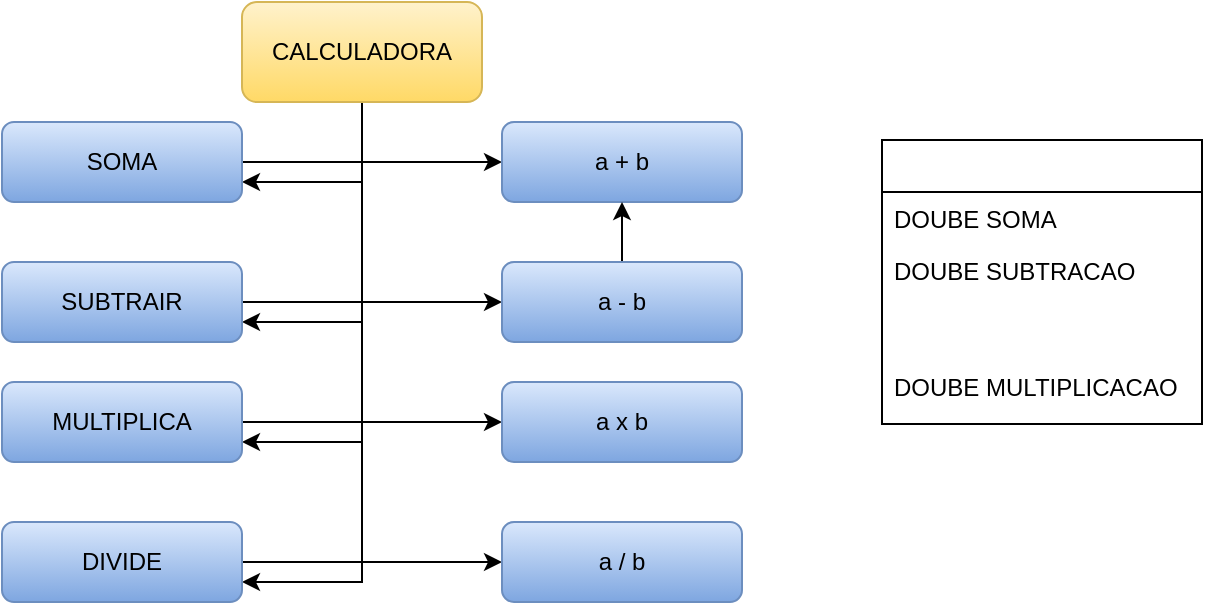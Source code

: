 <mxfile>
    <diagram id="yusX9TciTDCXwut_ULEY" name="Page-1">
        <mxGraphModel dx="615" dy="478" grid="1" gridSize="10" guides="1" tooltips="1" connect="1" arrows="1" fold="1" page="1" pageScale="1" pageWidth="827" pageHeight="1169" math="0" shadow="0">
            <root>
                <mxCell id="0"/>
                <mxCell id="1" parent="0"/>
                <mxCell id="10" style="edgeStyle=orthogonalEdgeStyle;rounded=0;orthogonalLoop=1;jettySize=auto;html=1;entryX=1;entryY=0.75;entryDx=0;entryDy=0;" parent="1" source="2" target="6" edge="1">
                    <mxGeometry relative="1" as="geometry">
                        <mxPoint x="190" y="360" as="targetPoint"/>
                    </mxGeometry>
                </mxCell>
                <mxCell id="8gQuVAtuo2eLPM5fgbV6-36" style="edgeStyle=orthogonalEdgeStyle;rounded=0;orthogonalLoop=1;jettySize=auto;html=1;entryX=1;entryY=0.75;entryDx=0;entryDy=0;" edge="1" parent="1" source="2" target="4">
                    <mxGeometry relative="1" as="geometry"/>
                </mxCell>
                <mxCell id="8gQuVAtuo2eLPM5fgbV6-37" style="edgeStyle=orthogonalEdgeStyle;rounded=0;orthogonalLoop=1;jettySize=auto;html=1;entryX=1;entryY=0.75;entryDx=0;entryDy=0;" edge="1" parent="1" source="2" target="5">
                    <mxGeometry relative="1" as="geometry"/>
                </mxCell>
                <mxCell id="8gQuVAtuo2eLPM5fgbV6-40" style="edgeStyle=orthogonalEdgeStyle;rounded=0;orthogonalLoop=1;jettySize=auto;html=1;" edge="1" parent="1" source="2" target="3">
                    <mxGeometry relative="1" as="geometry">
                        <Array as="points">
                            <mxPoint x="190" y="90"/>
                        </Array>
                    </mxGeometry>
                </mxCell>
                <mxCell id="2" value="&lt;font color=&quot;#000000&quot;&gt;CALCULADORA&lt;/font&gt;" style="rounded=1;whiteSpace=wrap;html=1;fillColor=#fff2cc;strokeColor=#d6b656;gradientColor=#ffd966;" parent="1" vertex="1">
                    <mxGeometry x="130" width="120" height="50" as="geometry"/>
                </mxCell>
                <mxCell id="8gQuVAtuo2eLPM5fgbV6-29" style="edgeStyle=orthogonalEdgeStyle;rounded=0;orthogonalLoop=1;jettySize=auto;html=1;" edge="1" parent="1" source="4" target="8gQuVAtuo2eLPM5fgbV6-26">
                    <mxGeometry relative="1" as="geometry"/>
                </mxCell>
                <mxCell id="4" value="SUBTRAIR" style="rounded=1;whiteSpace=wrap;html=1;gradientColor=#7ea6e0;fillColor=#dae8fc;strokeColor=#6c8ebf;fontColor=#000000;" parent="1" vertex="1">
                    <mxGeometry x="10" y="130" width="120" height="40" as="geometry"/>
                </mxCell>
                <mxCell id="8gQuVAtuo2eLPM5fgbV6-38" style="edgeStyle=orthogonalEdgeStyle;rounded=0;orthogonalLoop=1;jettySize=auto;html=1;" edge="1" parent="1" source="5" target="8gQuVAtuo2eLPM5fgbV6-27">
                    <mxGeometry relative="1" as="geometry"/>
                </mxCell>
                <mxCell id="5" value="MULTIPLICA" style="rounded=1;whiteSpace=wrap;html=1;gradientColor=#7ea6e0;fillColor=#dae8fc;strokeColor=#6c8ebf;fontColor=#000000;" parent="1" vertex="1">
                    <mxGeometry x="10" y="190" width="120" height="40" as="geometry"/>
                </mxCell>
                <mxCell id="8gQuVAtuo2eLPM5fgbV6-39" style="edgeStyle=orthogonalEdgeStyle;rounded=0;orthogonalLoop=1;jettySize=auto;html=1;entryX=0;entryY=0.5;entryDx=0;entryDy=0;" edge="1" parent="1" source="6" target="8gQuVAtuo2eLPM5fgbV6-28">
                    <mxGeometry relative="1" as="geometry"/>
                </mxCell>
                <mxCell id="6" value="DIVIDE" style="rounded=1;whiteSpace=wrap;html=1;gradientColor=#7ea6e0;fillColor=#dae8fc;strokeColor=#6c8ebf;fontColor=#000000;" parent="1" vertex="1">
                    <mxGeometry x="10" y="260" width="120" height="40" as="geometry"/>
                </mxCell>
                <mxCell id="18" value="CALCULADORA" style="swimlane;fontStyle=0;childLayout=stackLayout;horizontal=1;startSize=26;fillColor=none;horizontalStack=0;resizeParent=1;resizeParentMax=0;resizeLast=0;collapsible=1;marginBottom=0;fontColor=#FFFFFF;" parent="1" vertex="1">
                    <mxGeometry x="450" y="69" width="160" height="142" as="geometry"/>
                </mxCell>
                <mxCell id="19" value="DOUBE SOMA" style="text;strokeColor=none;fillColor=none;align=left;verticalAlign=top;spacingLeft=4;spacingRight=4;overflow=hidden;rotatable=0;points=[[0,0.5],[1,0.5]];portConstraint=eastwest;" parent="18" vertex="1">
                    <mxGeometry y="26" width="160" height="26" as="geometry"/>
                </mxCell>
                <mxCell id="20" value="DOUBE SUBTRACAO" style="text;strokeColor=none;fillColor=none;align=left;verticalAlign=top;spacingLeft=4;spacingRight=4;overflow=hidden;rotatable=0;points=[[0,0.5],[1,0.5]];portConstraint=eastwest;" parent="18" vertex="1">
                    <mxGeometry y="52" width="160" height="26" as="geometry"/>
                </mxCell>
                <mxCell id="22" value="DOUBE DIVISAO" style="text;strokeColor=none;fillColor=none;align=left;verticalAlign=top;spacingLeft=4;spacingRight=4;overflow=hidden;rotatable=0;points=[[0,0.5],[1,0.5]];portConstraint=eastwest;fontColor=#FFFFFF;" parent="18" vertex="1">
                    <mxGeometry y="78" width="160" height="32" as="geometry"/>
                </mxCell>
                <mxCell id="21" value="DOUBE MULTIPLICACAO" style="text;strokeColor=none;fillColor=none;align=left;verticalAlign=top;spacingLeft=4;spacingRight=4;overflow=hidden;rotatable=0;points=[[0,0.5],[1,0.5]];portConstraint=eastwest;" parent="18" vertex="1">
                    <mxGeometry y="110" width="160" height="32" as="geometry"/>
                </mxCell>
                <mxCell id="8gQuVAtuo2eLPM5fgbV6-25" style="edgeStyle=orthogonalEdgeStyle;rounded=0;orthogonalLoop=1;jettySize=auto;html=1;" edge="1" parent="1" source="3" target="8gQuVAtuo2eLPM5fgbV6-24">
                    <mxGeometry relative="1" as="geometry"/>
                </mxCell>
                <mxCell id="3" value="SOMA" style="rounded=1;whiteSpace=wrap;html=1;gradientColor=#7ea6e0;fillColor=#dae8fc;strokeColor=#6c8ebf;fontColor=#000000;" parent="1" vertex="1">
                    <mxGeometry x="10" y="60" width="120" height="40" as="geometry"/>
                </mxCell>
                <mxCell id="8gQuVAtuo2eLPM5fgbV6-24" value="a + b" style="rounded=1;whiteSpace=wrap;html=1;gradientColor=#7ea6e0;fillColor=#dae8fc;strokeColor=#6c8ebf;fontColor=#000000;" vertex="1" parent="1">
                    <mxGeometry x="260" y="60" width="120" height="40" as="geometry"/>
                </mxCell>
                <mxCell id="8gQuVAtuo2eLPM5fgbV6-33" value="" style="edgeStyle=orthogonalEdgeStyle;rounded=0;orthogonalLoop=1;jettySize=auto;html=1;" edge="1" parent="1" source="8gQuVAtuo2eLPM5fgbV6-26" target="8gQuVAtuo2eLPM5fgbV6-24">
                    <mxGeometry relative="1" as="geometry"/>
                </mxCell>
                <mxCell id="8gQuVAtuo2eLPM5fgbV6-26" value="a - b" style="rounded=1;whiteSpace=wrap;html=1;gradientColor=#7ea6e0;fillColor=#dae8fc;strokeColor=#6c8ebf;fontColor=#000000;" vertex="1" parent="1">
                    <mxGeometry x="260" y="130" width="120" height="40" as="geometry"/>
                </mxCell>
                <mxCell id="8gQuVAtuo2eLPM5fgbV6-27" value="a x b" style="rounded=1;whiteSpace=wrap;html=1;gradientColor=#7ea6e0;fillColor=#dae8fc;strokeColor=#6c8ebf;fontColor=#000000;" vertex="1" parent="1">
                    <mxGeometry x="260" y="190" width="120" height="40" as="geometry"/>
                </mxCell>
                <mxCell id="8gQuVAtuo2eLPM5fgbV6-28" value="a / b" style="rounded=1;whiteSpace=wrap;html=1;gradientColor=#7ea6e0;fillColor=#dae8fc;strokeColor=#6c8ebf;fontColor=#000000;" vertex="1" parent="1">
                    <mxGeometry x="260" y="260" width="120" height="40" as="geometry"/>
                </mxCell>
            </root>
        </mxGraphModel>
    </diagram>
    <diagram id="YtHXed8kb4Mk-7H5Wa7x" name="Page-2">
        <mxGraphModel dx="615" dy="478" grid="1" gridSize="10" guides="1" tooltips="1" connect="1" arrows="1" fold="1" page="1" pageScale="1" pageWidth="827" pageHeight="1169" math="0" shadow="0">
            <root>
                <mxCell id="a6dE-u8IobJO9yGvGjHn-0"/>
                <mxCell id="a6dE-u8IobJO9yGvGjHn-1" parent="a6dE-u8IobJO9yGvGjHn-0"/>
            </root>
        </mxGraphModel>
    </diagram>
</mxfile>